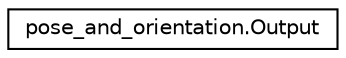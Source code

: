 digraph "Graphical Class Hierarchy"
{
 // LATEX_PDF_SIZE
  edge [fontname="Helvetica",fontsize="10",labelfontname="Helvetica",labelfontsize="10"];
  node [fontname="Helvetica",fontsize="10",shape=record];
  rankdir="LR";
  Node0 [label="pose_and_orientation.Output",height=0.2,width=0.4,color="black", fillcolor="white", style="filled",URL="$classpose__and__orientation_1_1Output.html",tooltip=" "];
}
